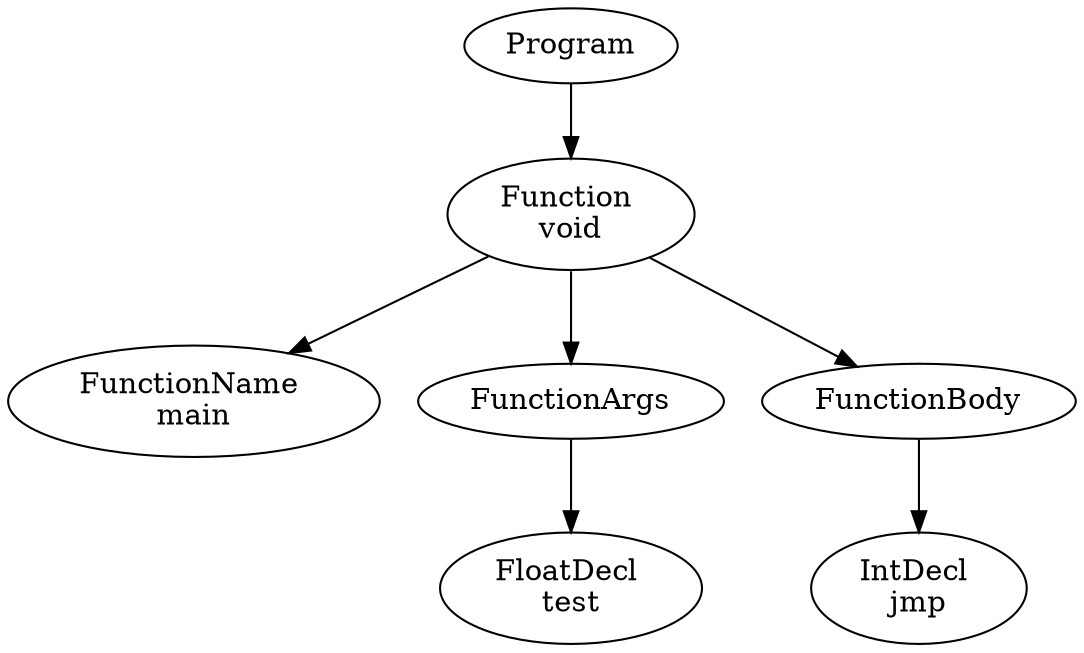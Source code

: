 digraph AST {
1 [label="Program"];
2 [label="Function \nvoid"];
3 [label="FunctionName \nmain"];
4 [label="FunctionArgs"];
5 [label="FloatDecl \ntest"];
4 -> 5;
6 [label="FunctionBody"];
7 [label="IntDecl \njmp"];
6 -> 7;
2 -> 3;
2 -> 4;
2 -> 6;
1 -> 2;
}